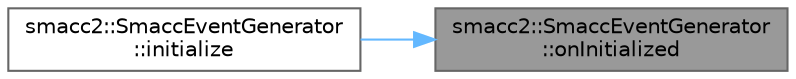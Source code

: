 digraph "smacc2::SmaccEventGenerator::onInitialized"
{
 // LATEX_PDF_SIZE
  bgcolor="transparent";
  edge [fontname=Helvetica,fontsize=10,labelfontname=Helvetica,labelfontsize=10];
  node [fontname=Helvetica,fontsize=10,shape=box,height=0.2,width=0.4];
  rankdir="RL";
  Node1 [label="smacc2::SmaccEventGenerator\l::onInitialized",height=0.2,width=0.4,color="gray40", fillcolor="grey60", style="filled", fontcolor="black",tooltip=" "];
  Node1 -> Node2 [dir="back",color="steelblue1",style="solid"];
  Node2 [label="smacc2::SmaccEventGenerator\l::initialize",height=0.2,width=0.4,color="grey40", fillcolor="white", style="filled",URL="$classsmacc2_1_1SmaccEventGenerator.html#adcf0d48137b98ec0d139ef03b37c1884",tooltip=" "];
}
